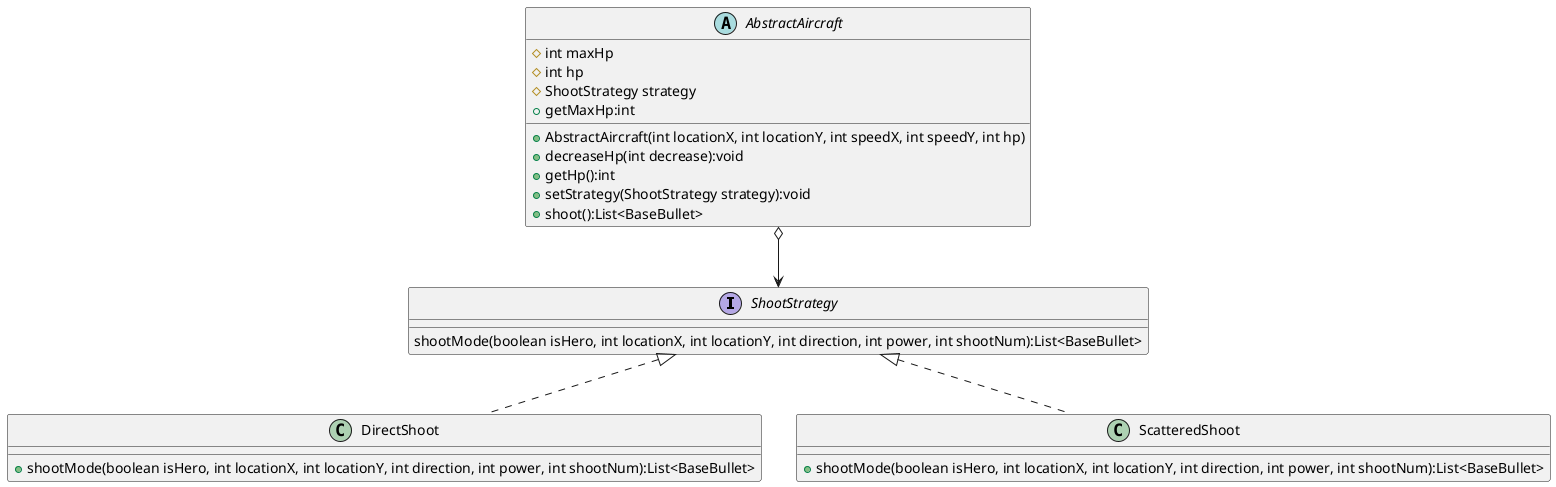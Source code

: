 @startuml
'https://plantuml.com/sequence-diagram

interface ShootStrategy{
    shootMode(boolean isHero, int locationX, int locationY, int direction, int power, int shootNum):List<BaseBullet>
}

class DirectShoot{
    + shootMode(boolean isHero, int locationX, int locationY, int direction, int power, int shootNum):List<BaseBullet>
}

class ScatteredShoot{
    + shootMode(boolean isHero, int locationX, int locationY, int direction, int power, int shootNum):List<BaseBullet>
}

abstract class AbstractAircraft
{
	# int maxHp
    # int hp
    # ShootStrategy strategy
    + AbstractAircraft(int locationX, int locationY, int speedX, int speedY, int hp)
    + decreaseHp(int decrease):void
    + getHp():int
    + getMaxHp:int
    + setStrategy(ShootStrategy strategy):void
    + shoot():List<BaseBullet>
}


ShootStrategy <|.. DirectShoot
ShootStrategy <|.. ScatteredShoot
AbstractAircraft o--> ShootStrategy
@enduml
